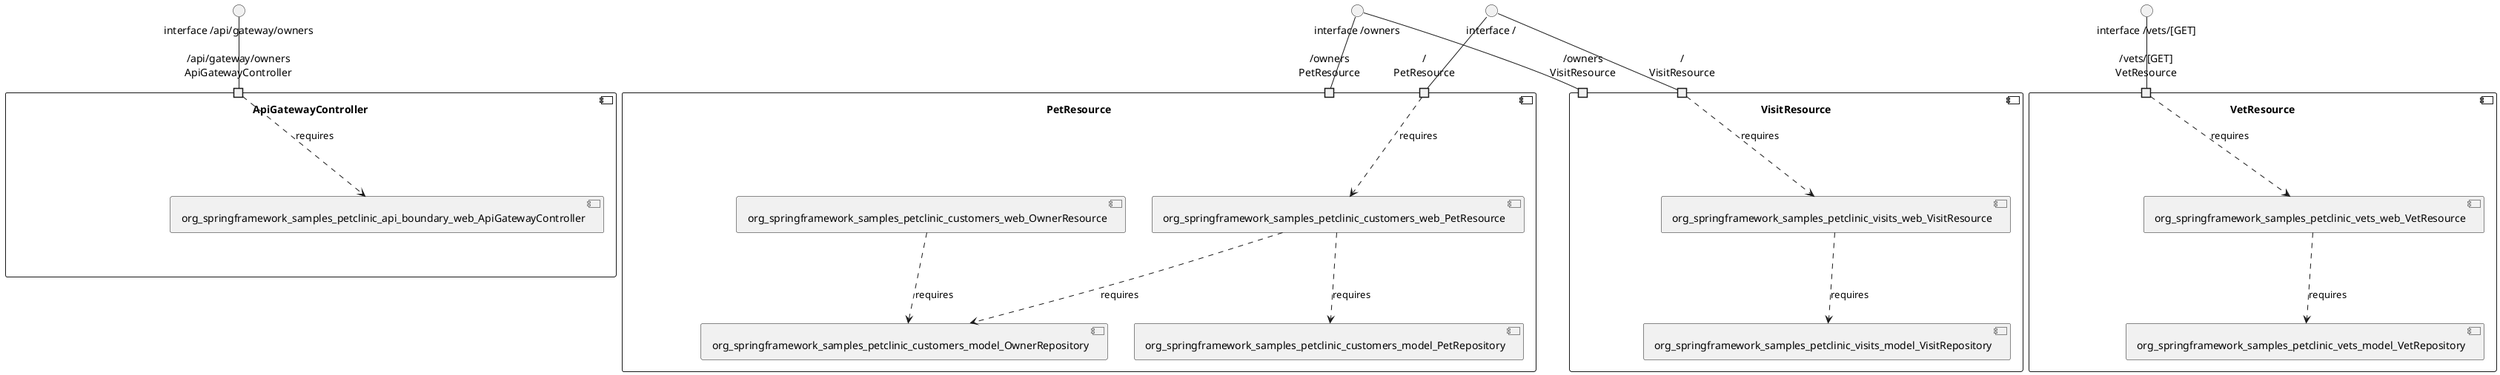 @startuml
skinparam fixCircleLabelOverlapping true
component "ApiGatewayController\n\n\n\n\n\n" {
[org_springframework_samples_petclinic_api_boundary_web_ApiGatewayController]
portin "/api/gateway/owners\nApiGatewayController"
"/api/gateway/owners\nApiGatewayController"..>[org_springframework_samples_petclinic_api_boundary_web_ApiGatewayController] : requires
}
"interface /api/gateway/owners"--"/api/gateway/owners\nApiGatewayController"
component "PetResource\n\n\n\n\n\n" {
[org_springframework_samples_petclinic_customers_model_OwnerRepository]
[org_springframework_samples_petclinic_customers_web_OwnerResource]
[org_springframework_samples_petclinic_customers_model_PetRepository]
[org_springframework_samples_petclinic_customers_web_PetResource]
portin "/owners\nPetResource"
portin "/\nPetResource"
[org_springframework_samples_petclinic_customers_web_OwnerResource]..>[org_springframework_samples_petclinic_customers_model_OwnerRepository] : requires
[org_springframework_samples_petclinic_customers_web_PetResource]..>[org_springframework_samples_petclinic_customers_model_OwnerRepository] : requires
[org_springframework_samples_petclinic_customers_web_PetResource]..>[org_springframework_samples_petclinic_customers_model_PetRepository] : requires
"/\nPetResource"..>[org_springframework_samples_petclinic_customers_web_PetResource] : requires
}
"interface /owners"--"/owners\nPetResource"
"interface /"--"/\nPetResource"
component "VetResource\n\n\n\n\n\n" {
[org_springframework_samples_petclinic_vets_model_VetRepository]
[org_springframework_samples_petclinic_vets_web_VetResource]
portin "/vets/[GET]\nVetResource"
[org_springframework_samples_petclinic_vets_web_VetResource]..>[org_springframework_samples_petclinic_vets_model_VetRepository] : requires
"/vets/[GET]\nVetResource"..>[org_springframework_samples_petclinic_vets_web_VetResource] : requires
}
"interface /vets/[GET]"--"/vets/[GET]\nVetResource"
component "VisitResource\n\n\n\n\n\n" {
[org_springframework_samples_petclinic_visits_web_VisitResource]
[org_springframework_samples_petclinic_visits_model_VisitRepository]
portin "/\nVisitResource"
portin "/owners\nVisitResource"
[org_springframework_samples_petclinic_visits_web_VisitResource]..>[org_springframework_samples_petclinic_visits_model_VisitRepository] : requires
"/\nVisitResource"..>[org_springframework_samples_petclinic_visits_web_VisitResource] : requires
}
"interface /owners"--"/owners\nVisitResource"
"interface /"--"/\nVisitResource"

@enduml
